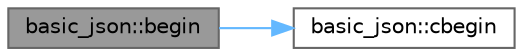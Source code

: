 digraph "basic_json::begin"
{
 // LATEX_PDF_SIZE
  bgcolor="transparent";
  edge [fontname=Helvetica,fontsize=10,labelfontname=Helvetica,labelfontsize=10];
  node [fontname=Helvetica,fontsize=10,shape=box,height=0.2,width=0.4];
  rankdir="LR";
  Node1 [id="Node000001",label="basic_json::begin",height=0.2,width=0.4,color="gray40", fillcolor="grey60", style="filled", fontcolor="black",tooltip="returns an iterator to the first element"];
  Node1 -> Node2 [id="edge1_Node000001_Node000002",color="steelblue1",style="solid",tooltip=" "];
  Node2 [id="Node000002",label="basic_json::cbegin",height=0.2,width=0.4,color="grey40", fillcolor="white", style="filled",URL="$classbasic__json.html#a3451ab7e33828ded865a4c6c2e22463b",tooltip="returns a const iterator to the first element"];
}
